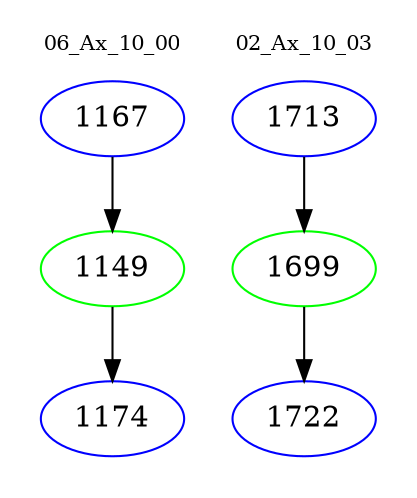 digraph{
subgraph cluster_0 {
color = white
label = "06_Ax_10_00";
fontsize=10;
T0_1167 [label="1167", color="blue"]
T0_1167 -> T0_1149 [color="black"]
T0_1149 [label="1149", color="green"]
T0_1149 -> T0_1174 [color="black"]
T0_1174 [label="1174", color="blue"]
}
subgraph cluster_1 {
color = white
label = "02_Ax_10_03";
fontsize=10;
T1_1713 [label="1713", color="blue"]
T1_1713 -> T1_1699 [color="black"]
T1_1699 [label="1699", color="green"]
T1_1699 -> T1_1722 [color="black"]
T1_1722 [label="1722", color="blue"]
}
}
